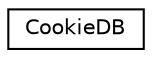 digraph "Graphical Class Hierarchy"
{
 // LATEX_PDF_SIZE
  edge [fontname="Helvetica",fontsize="10",labelfontname="Helvetica",labelfontsize="10"];
  node [fontname="Helvetica",fontsize="10",shape=record];
  rankdir="LR";
  Node0 [label="CookieDB",height=0.2,width=0.4,color="black", fillcolor="white", style="filled",URL="$classCookieDB.html",tooltip="Provides access to the Cookie Table for the app."];
}
